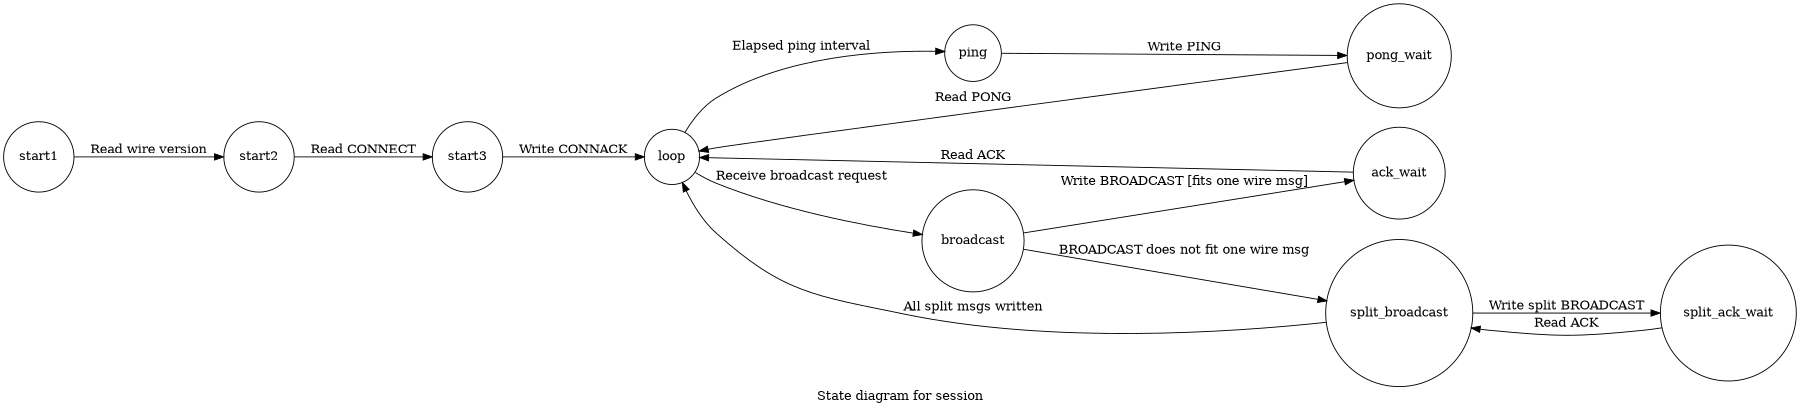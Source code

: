 digraph state_diagram_session {
        label = "State diagram for session";
        size="12,6";
	rankdir=LR;
	node [shape = circle];
	start1 -> start2 [ label = "Read wire version" ];
	start2 -> start3 [ label = "Read CONNECT" ];
	start3 -> loop [ label = "Write CONNACK" ];
        loop -> ping [ label = "Elapsed ping interval" ];
        loop -> broadcast [label = "Receive broadcast request"];
        ping -> pong_wait [label = "Write PING"];
        broadcast -> ack_wait [label = "Write BROADCAST [fits one wire msg]"];
        broadcast -> split_broadcast [label = "BROADCAST does not fit one wire msg"];
        pong_wait -> loop [label = "Read PONG"];
        ack_wait -> loop [label = "Read ACK"];
        // split messages
        split_broadcast -> split_ack_wait [label = "Write split BROADCAST"];
        split_ack_wait -> split_broadcast [label = "Read ACK"];
        split_broadcast -> loop [label = "All split msgs written"];
}
